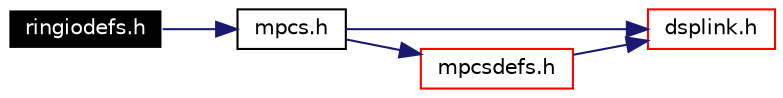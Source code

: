 digraph G
{
  edge [fontname="Helvetica",fontsize=10,labelfontname="Helvetica",labelfontsize=10];
  node [fontname="Helvetica",fontsize=10,shape=record];
  rankdir=LR;
  Node1 [label="ringiodefs.h",height=0.2,width=0.4,color="white", fillcolor="black", style="filled" fontcolor="white"];
  Node1 -> Node2 [color="midnightblue",fontsize=10,style="solid",fontname="Helvetica"];
  Node2 [label="mpcs.h",height=0.2,width=0.4,color="black", fillcolor="white", style="filled",URL="$gpp_2inc_2mpcs_8h.html"];
  Node2 -> Node3 [color="midnightblue",fontsize=10,style="solid",fontname="Helvetica"];
  Node3 [label="dsplink.h",height=0.2,width=0.4,color="red", fillcolor="white", style="filled",URL="$gpp_2inc_2dsplink_8h.html"];
  Node2 -> Node4 [color="midnightblue",fontsize=10,style="solid",fontname="Helvetica"];
  Node4 [label="mpcsdefs.h",height=0.2,width=0.4,color="red", fillcolor="white", style="filled",URL="$gpp_2inc_2mpcsdefs_8h.html"];
  Node4 -> Node3 [color="midnightblue",fontsize=10,style="solid",fontname="Helvetica"];
}
